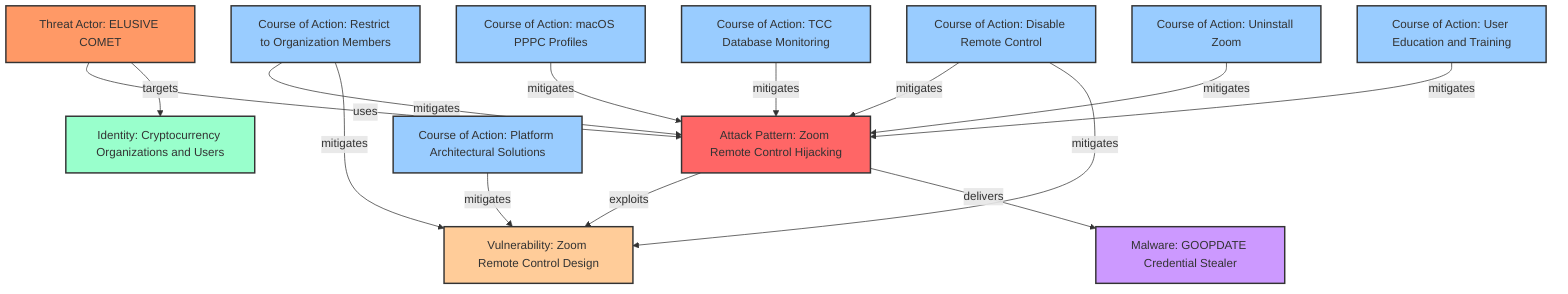 flowchart TD
    TA[Threat Actor: ELUSIVE COMET] -->|uses| AP[Attack Pattern: Zoom Remote Control Hijacking]
    TA -->|targets| ID[Identity: Cryptocurrency Organizations and Users]
    AP -->|exploits| VUL[Vulnerability: Zoom Remote Control Design]
    AP -->|delivers| MAL[Malware: GOOPDATE Credential Stealer]
    
    COA1[Course of Action: Restrict to Organization Members] -->|mitigates| AP
    COA1 -->|mitigates| VUL
    
    COA2[Course of Action: Disable Remote Control] -->|mitigates| AP
    COA2 -->|mitigates| VUL
    
    COA3[Course of Action: macOS PPPC Profiles] -->|mitigates| AP
    
    COA4[Course of Action: TCC Database Monitoring] -->|mitigates| AP
    
    COA5[Course of Action: Uninstall Zoom] -->|mitigates| AP
    
    COA6[Course of Action: Platform Architectural Solutions] -->|mitigates| VUL
    
    COA7[Course of Action: User Education and Training] -->|mitigates| AP
    
    classDef threatActor fill:#f96,stroke:#333,stroke-width:2px
    classDef attackPattern fill:#f66,stroke:#333,stroke-width:2px
    classDef vulnerability fill:#fc9,stroke:#333,stroke-width:2px
    classDef malware fill:#c9f,stroke:#333,stroke-width:2px
    classDef courseOfAction fill:#9cf,stroke:#333,stroke-width:2px
    classDef identity fill:#9fc,stroke:#333,stroke-width:2px
    
    class TA threatActor
    class AP attackPattern
    class VUL vulnerability
    class MAL malware
    class COA1,COA2,COA3,COA4,COA5,COA6,COA7 courseOfAction
    class ID identity